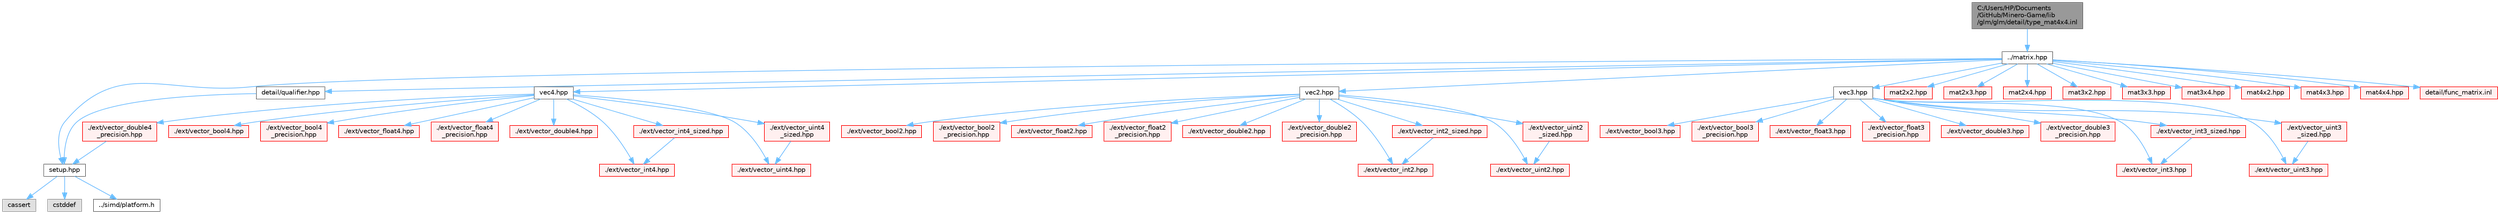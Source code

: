 digraph "C:/Users/HP/Documents/GitHub/Minero-Game/lib/glm/glm/detail/type_mat4x4.inl"
{
 // LATEX_PDF_SIZE
  bgcolor="transparent";
  edge [fontname=Helvetica,fontsize=10,labelfontname=Helvetica,labelfontsize=10];
  node [fontname=Helvetica,fontsize=10,shape=box,height=0.2,width=0.4];
  Node1 [id="Node000001",label="C:/Users/HP/Documents\l/GitHub/Minero-Game/lib\l/glm/glm/detail/type_mat4x4.inl",height=0.2,width=0.4,color="gray40", fillcolor="grey60", style="filled", fontcolor="black",tooltip=" "];
  Node1 -> Node2 [id="edge115_Node000001_Node000002",color="steelblue1",style="solid",tooltip=" "];
  Node2 [id="Node000002",label="../matrix.hpp",height=0.2,width=0.4,color="grey40", fillcolor="white", style="filled",URL="$lib_2glm_2glm_2matrix_8hpp.html",tooltip=" "];
  Node2 -> Node3 [id="edge116_Node000002_Node000003",color="steelblue1",style="solid",tooltip=" "];
  Node3 [id="Node000003",label="detail/qualifier.hpp",height=0.2,width=0.4,color="grey40", fillcolor="white", style="filled",URL="$lib_2glm_2glm_2detail_2qualifier_8hpp.html",tooltip=" "];
  Node3 -> Node4 [id="edge117_Node000003_Node000004",color="steelblue1",style="solid",tooltip=" "];
  Node4 [id="Node000004",label="setup.hpp",height=0.2,width=0.4,color="grey40", fillcolor="white", style="filled",URL="$lib_2glm_2glm_2detail_2setup_8hpp.html",tooltip=" "];
  Node4 -> Node5 [id="edge118_Node000004_Node000005",color="steelblue1",style="solid",tooltip=" "];
  Node5 [id="Node000005",label="cassert",height=0.2,width=0.4,color="grey60", fillcolor="#E0E0E0", style="filled",tooltip=" "];
  Node4 -> Node6 [id="edge119_Node000004_Node000006",color="steelblue1",style="solid",tooltip=" "];
  Node6 [id="Node000006",label="cstddef",height=0.2,width=0.4,color="grey60", fillcolor="#E0E0E0", style="filled",tooltip=" "];
  Node4 -> Node7 [id="edge120_Node000004_Node000007",color="steelblue1",style="solid",tooltip=" "];
  Node7 [id="Node000007",label="../simd/platform.h",height=0.2,width=0.4,color="grey40", fillcolor="white", style="filled",URL="$lib_2glm_2glm_2simd_2platform_8h.html",tooltip=" "];
  Node2 -> Node4 [id="edge121_Node000002_Node000004",color="steelblue1",style="solid",tooltip=" "];
  Node2 -> Node8 [id="edge122_Node000002_Node000008",color="steelblue1",style="solid",tooltip=" "];
  Node8 [id="Node000008",label="vec2.hpp",height=0.2,width=0.4,color="grey40", fillcolor="white", style="filled",URL="$lib_2glm_2glm_2vec2_8hpp.html",tooltip=" "];
  Node8 -> Node9 [id="edge123_Node000008_Node000009",color="steelblue1",style="solid",tooltip=" "];
  Node9 [id="Node000009",label="./ext/vector_bool2.hpp",height=0.2,width=0.4,color="red", fillcolor="#FFF0F0", style="filled",URL="$lib_2glm_2glm_2ext_2vector__bool2_8hpp.html",tooltip=" "];
  Node8 -> Node14 [id="edge124_Node000008_Node000014",color="steelblue1",style="solid",tooltip=" "];
  Node14 [id="Node000014",label="./ext/vector_bool2\l_precision.hpp",height=0.2,width=0.4,color="red", fillcolor="#FFF0F0", style="filled",URL="$lib_2glm_2glm_2ext_2vector__bool2__precision_8hpp.html",tooltip=" "];
  Node8 -> Node15 [id="edge125_Node000008_Node000015",color="steelblue1",style="solid",tooltip=" "];
  Node15 [id="Node000015",label="./ext/vector_float2.hpp",height=0.2,width=0.4,color="red", fillcolor="#FFF0F0", style="filled",URL="$lib_2glm_2glm_2ext_2vector__float2_8hpp.html",tooltip=" "];
  Node8 -> Node16 [id="edge126_Node000008_Node000016",color="steelblue1",style="solid",tooltip=" "];
  Node16 [id="Node000016",label="./ext/vector_float2\l_precision.hpp",height=0.2,width=0.4,color="red", fillcolor="#FFF0F0", style="filled",URL="$lib_2glm_2glm_2ext_2vector__float2__precision_8hpp.html",tooltip=" "];
  Node8 -> Node17 [id="edge127_Node000008_Node000017",color="steelblue1",style="solid",tooltip=" "];
  Node17 [id="Node000017",label="./ext/vector_double2.hpp",height=0.2,width=0.4,color="red", fillcolor="#FFF0F0", style="filled",URL="$lib_2glm_2glm_2ext_2vector__double2_8hpp.html",tooltip=" "];
  Node8 -> Node18 [id="edge128_Node000008_Node000018",color="steelblue1",style="solid",tooltip=" "];
  Node18 [id="Node000018",label="./ext/vector_double2\l_precision.hpp",height=0.2,width=0.4,color="red", fillcolor="#FFF0F0", style="filled",URL="$lib_2glm_2glm_2ext_2vector__double2__precision_8hpp.html",tooltip=" "];
  Node8 -> Node19 [id="edge129_Node000008_Node000019",color="steelblue1",style="solid",tooltip=" "];
  Node19 [id="Node000019",label="./ext/vector_int2.hpp",height=0.2,width=0.4,color="red", fillcolor="#FFF0F0", style="filled",URL="$lib_2glm_2glm_2ext_2vector__int2_8hpp.html",tooltip=" "];
  Node8 -> Node20 [id="edge130_Node000008_Node000020",color="steelblue1",style="solid",tooltip=" "];
  Node20 [id="Node000020",label="./ext/vector_int2_sized.hpp",height=0.2,width=0.4,color="red", fillcolor="#FFF0F0", style="filled",URL="$lib_2glm_2glm_2ext_2vector__int2__sized_8hpp.html",tooltip=" "];
  Node20 -> Node19 [id="edge131_Node000020_Node000019",color="steelblue1",style="solid",tooltip=" "];
  Node8 -> Node22 [id="edge132_Node000008_Node000022",color="steelblue1",style="solid",tooltip=" "];
  Node22 [id="Node000022",label="./ext/vector_uint2.hpp",height=0.2,width=0.4,color="red", fillcolor="#FFF0F0", style="filled",URL="$lib_2glm_2glm_2ext_2vector__uint2_8hpp.html",tooltip=" "];
  Node8 -> Node23 [id="edge133_Node000008_Node000023",color="steelblue1",style="solid",tooltip=" "];
  Node23 [id="Node000023",label="./ext/vector_uint2\l_sized.hpp",height=0.2,width=0.4,color="red", fillcolor="#FFF0F0", style="filled",URL="$lib_2glm_2glm_2ext_2vector__uint2__sized_8hpp.html",tooltip=" "];
  Node23 -> Node22 [id="edge134_Node000023_Node000022",color="steelblue1",style="solid",tooltip=" "];
  Node2 -> Node25 [id="edge135_Node000002_Node000025",color="steelblue1",style="solid",tooltip=" "];
  Node25 [id="Node000025",label="vec3.hpp",height=0.2,width=0.4,color="grey40", fillcolor="white", style="filled",URL="$lib_2glm_2glm_2vec3_8hpp.html",tooltip=" "];
  Node25 -> Node26 [id="edge136_Node000025_Node000026",color="steelblue1",style="solid",tooltip=" "];
  Node26 [id="Node000026",label="./ext/vector_bool3.hpp",height=0.2,width=0.4,color="red", fillcolor="#FFF0F0", style="filled",URL="$lib_2glm_2glm_2ext_2vector__bool3_8hpp.html",tooltip=" "];
  Node25 -> Node29 [id="edge137_Node000025_Node000029",color="steelblue1",style="solid",tooltip=" "];
  Node29 [id="Node000029",label="./ext/vector_bool3\l_precision.hpp",height=0.2,width=0.4,color="red", fillcolor="#FFF0F0", style="filled",URL="$lib_2glm_2glm_2ext_2vector__bool3__precision_8hpp.html",tooltip=" "];
  Node25 -> Node30 [id="edge138_Node000025_Node000030",color="steelblue1",style="solid",tooltip=" "];
  Node30 [id="Node000030",label="./ext/vector_float3.hpp",height=0.2,width=0.4,color="red", fillcolor="#FFF0F0", style="filled",URL="$lib_2glm_2glm_2ext_2vector__float3_8hpp.html",tooltip=" "];
  Node25 -> Node31 [id="edge139_Node000025_Node000031",color="steelblue1",style="solid",tooltip=" "];
  Node31 [id="Node000031",label="./ext/vector_float3\l_precision.hpp",height=0.2,width=0.4,color="red", fillcolor="#FFF0F0", style="filled",URL="$lib_2glm_2glm_2ext_2vector__float3__precision_8hpp.html",tooltip=" "];
  Node25 -> Node32 [id="edge140_Node000025_Node000032",color="steelblue1",style="solid",tooltip=" "];
  Node32 [id="Node000032",label="./ext/vector_double3.hpp",height=0.2,width=0.4,color="red", fillcolor="#FFF0F0", style="filled",URL="$lib_2glm_2glm_2ext_2vector__double3_8hpp.html",tooltip=" "];
  Node25 -> Node33 [id="edge141_Node000025_Node000033",color="steelblue1",style="solid",tooltip=" "];
  Node33 [id="Node000033",label="./ext/vector_double3\l_precision.hpp",height=0.2,width=0.4,color="red", fillcolor="#FFF0F0", style="filled",URL="$lib_2glm_2glm_2ext_2vector__double3__precision_8hpp.html",tooltip=" "];
  Node25 -> Node34 [id="edge142_Node000025_Node000034",color="steelblue1",style="solid",tooltip=" "];
  Node34 [id="Node000034",label="./ext/vector_int3.hpp",height=0.2,width=0.4,color="red", fillcolor="#FFF0F0", style="filled",URL="$lib_2glm_2glm_2ext_2vector__int3_8hpp.html",tooltip=" "];
  Node25 -> Node35 [id="edge143_Node000025_Node000035",color="steelblue1",style="solid",tooltip=" "];
  Node35 [id="Node000035",label="./ext/vector_int3_sized.hpp",height=0.2,width=0.4,color="red", fillcolor="#FFF0F0", style="filled",URL="$lib_2glm_2glm_2ext_2vector__int3__sized_8hpp.html",tooltip=" "];
  Node35 -> Node34 [id="edge144_Node000035_Node000034",color="steelblue1",style="solid",tooltip=" "];
  Node25 -> Node36 [id="edge145_Node000025_Node000036",color="steelblue1",style="solid",tooltip=" "];
  Node36 [id="Node000036",label="./ext/vector_uint3.hpp",height=0.2,width=0.4,color="red", fillcolor="#FFF0F0", style="filled",URL="$lib_2glm_2glm_2ext_2vector__uint3_8hpp.html",tooltip=" "];
  Node25 -> Node37 [id="edge146_Node000025_Node000037",color="steelblue1",style="solid",tooltip=" "];
  Node37 [id="Node000037",label="./ext/vector_uint3\l_sized.hpp",height=0.2,width=0.4,color="red", fillcolor="#FFF0F0", style="filled",URL="$lib_2glm_2glm_2ext_2vector__uint3__sized_8hpp.html",tooltip=" "];
  Node37 -> Node36 [id="edge147_Node000037_Node000036",color="steelblue1",style="solid",tooltip=" "];
  Node2 -> Node38 [id="edge148_Node000002_Node000038",color="steelblue1",style="solid",tooltip=" "];
  Node38 [id="Node000038",label="vec4.hpp",height=0.2,width=0.4,color="grey40", fillcolor="white", style="filled",URL="$lib_2glm_2glm_2vec4_8hpp.html",tooltip=" "];
  Node38 -> Node39 [id="edge149_Node000038_Node000039",color="steelblue1",style="solid",tooltip=" "];
  Node39 [id="Node000039",label="./ext/vector_bool4.hpp",height=0.2,width=0.4,color="red", fillcolor="#FFF0F0", style="filled",URL="$lib_2glm_2glm_2ext_2vector__bool4_8hpp.html",tooltip=" "];
  Node38 -> Node42 [id="edge150_Node000038_Node000042",color="steelblue1",style="solid",tooltip=" "];
  Node42 [id="Node000042",label="./ext/vector_bool4\l_precision.hpp",height=0.2,width=0.4,color="red", fillcolor="#FFF0F0", style="filled",URL="$lib_2glm_2glm_2ext_2vector__bool4__precision_8hpp.html",tooltip=" "];
  Node38 -> Node43 [id="edge151_Node000038_Node000043",color="steelblue1",style="solid",tooltip=" "];
  Node43 [id="Node000043",label="./ext/vector_float4.hpp",height=0.2,width=0.4,color="red", fillcolor="#FFF0F0", style="filled",URL="$lib_2glm_2glm_2ext_2vector__float4_8hpp.html",tooltip=" "];
  Node38 -> Node44 [id="edge152_Node000038_Node000044",color="steelblue1",style="solid",tooltip=" "];
  Node44 [id="Node000044",label="./ext/vector_float4\l_precision.hpp",height=0.2,width=0.4,color="red", fillcolor="#FFF0F0", style="filled",URL="$lib_2glm_2glm_2ext_2vector__float4__precision_8hpp.html",tooltip=" "];
  Node38 -> Node45 [id="edge153_Node000038_Node000045",color="steelblue1",style="solid",tooltip=" "];
  Node45 [id="Node000045",label="./ext/vector_double4.hpp",height=0.2,width=0.4,color="red", fillcolor="#FFF0F0", style="filled",URL="$lib_2glm_2glm_2ext_2vector__double4_8hpp.html",tooltip=" "];
  Node38 -> Node46 [id="edge154_Node000038_Node000046",color="steelblue1",style="solid",tooltip=" "];
  Node46 [id="Node000046",label="./ext/vector_double4\l_precision.hpp",height=0.2,width=0.4,color="red", fillcolor="#FFF0F0", style="filled",URL="$lib_2glm_2glm_2ext_2vector__double4__precision_8hpp.html",tooltip=" "];
  Node46 -> Node4 [id="edge155_Node000046_Node000004",color="steelblue1",style="solid",tooltip=" "];
  Node38 -> Node47 [id="edge156_Node000038_Node000047",color="steelblue1",style="solid",tooltip=" "];
  Node47 [id="Node000047",label="./ext/vector_int4.hpp",height=0.2,width=0.4,color="red", fillcolor="#FFF0F0", style="filled",URL="$lib_2glm_2glm_2ext_2vector__int4_8hpp.html",tooltip=" "];
  Node38 -> Node48 [id="edge157_Node000038_Node000048",color="steelblue1",style="solid",tooltip=" "];
  Node48 [id="Node000048",label="./ext/vector_int4_sized.hpp",height=0.2,width=0.4,color="red", fillcolor="#FFF0F0", style="filled",URL="$lib_2glm_2glm_2ext_2vector__int4__sized_8hpp.html",tooltip=" "];
  Node48 -> Node47 [id="edge158_Node000048_Node000047",color="steelblue1",style="solid",tooltip=" "];
  Node38 -> Node49 [id="edge159_Node000038_Node000049",color="steelblue1",style="solid",tooltip=" "];
  Node49 [id="Node000049",label="./ext/vector_uint4.hpp",height=0.2,width=0.4,color="red", fillcolor="#FFF0F0", style="filled",URL="$lib_2glm_2glm_2ext_2vector__uint4_8hpp.html",tooltip=" "];
  Node38 -> Node50 [id="edge160_Node000038_Node000050",color="steelblue1",style="solid",tooltip=" "];
  Node50 [id="Node000050",label="./ext/vector_uint4\l_sized.hpp",height=0.2,width=0.4,color="red", fillcolor="#FFF0F0", style="filled",URL="$lib_2glm_2glm_2ext_2vector__uint4__sized_8hpp.html",tooltip=" "];
  Node50 -> Node49 [id="edge161_Node000050_Node000049",color="steelblue1",style="solid",tooltip=" "];
  Node2 -> Node51 [id="edge162_Node000002_Node000051",color="steelblue1",style="solid",tooltip=" "];
  Node51 [id="Node000051",label="mat2x2.hpp",height=0.2,width=0.4,color="red", fillcolor="#FFF0F0", style="filled",URL="$lib_2glm_2glm_2mat2x2_8hpp.html",tooltip=" "];
  Node2 -> Node58 [id="edge163_Node000002_Node000058",color="steelblue1",style="solid",tooltip=" "];
  Node58 [id="Node000058",label="mat2x3.hpp",height=0.2,width=0.4,color="red", fillcolor="#FFF0F0", style="filled",URL="$lib_2glm_2glm_2mat2x3_8hpp.html",tooltip=" "];
  Node2 -> Node65 [id="edge164_Node000002_Node000065",color="steelblue1",style="solid",tooltip=" "];
  Node65 [id="Node000065",label="mat2x4.hpp",height=0.2,width=0.4,color="red", fillcolor="#FFF0F0", style="filled",URL="$lib_2glm_2glm_2mat2x4_8hpp.html",tooltip=" "];
  Node2 -> Node72 [id="edge165_Node000002_Node000072",color="steelblue1",style="solid",tooltip=" "];
  Node72 [id="Node000072",label="mat3x2.hpp",height=0.2,width=0.4,color="red", fillcolor="#FFF0F0", style="filled",URL="$lib_2glm_2glm_2mat3x2_8hpp.html",tooltip=" "];
  Node2 -> Node79 [id="edge166_Node000002_Node000079",color="steelblue1",style="solid",tooltip=" "];
  Node79 [id="Node000079",label="mat3x3.hpp",height=0.2,width=0.4,color="red", fillcolor="#FFF0F0", style="filled",URL="$lib_2glm_2glm_2mat3x3_8hpp.html",tooltip=" "];
  Node2 -> Node86 [id="edge167_Node000002_Node000086",color="steelblue1",style="solid",tooltip=" "];
  Node86 [id="Node000086",label="mat3x4.hpp",height=0.2,width=0.4,color="red", fillcolor="#FFF0F0", style="filled",URL="$lib_2glm_2glm_2mat3x4_8hpp.html",tooltip=" "];
  Node2 -> Node93 [id="edge168_Node000002_Node000093",color="steelblue1",style="solid",tooltip=" "];
  Node93 [id="Node000093",label="mat4x2.hpp",height=0.2,width=0.4,color="red", fillcolor="#FFF0F0", style="filled",URL="$lib_2glm_2glm_2mat4x2_8hpp.html",tooltip=" "];
  Node2 -> Node100 [id="edge169_Node000002_Node000100",color="steelblue1",style="solid",tooltip=" "];
  Node100 [id="Node000100",label="mat4x3.hpp",height=0.2,width=0.4,color="red", fillcolor="#FFF0F0", style="filled",URL="$lib_2glm_2glm_2mat4x3_8hpp.html",tooltip=" "];
  Node2 -> Node107 [id="edge170_Node000002_Node000107",color="steelblue1",style="solid",tooltip=" "];
  Node107 [id="Node000107",label="mat4x4.hpp",height=0.2,width=0.4,color="red", fillcolor="#FFF0F0", style="filled",URL="$lib_2glm_2glm_2mat4x4_8hpp.html",tooltip=" "];
  Node2 -> Node113 [id="edge171_Node000002_Node000113",color="steelblue1",style="solid",tooltip=" "];
  Node113 [id="Node000113",label="detail/func_matrix.inl",height=0.2,width=0.4,color="red", fillcolor="#FFF0F0", style="filled",URL="$lib_2glm_2glm_2detail_2func__matrix_8inl.html",tooltip=" "];
}
